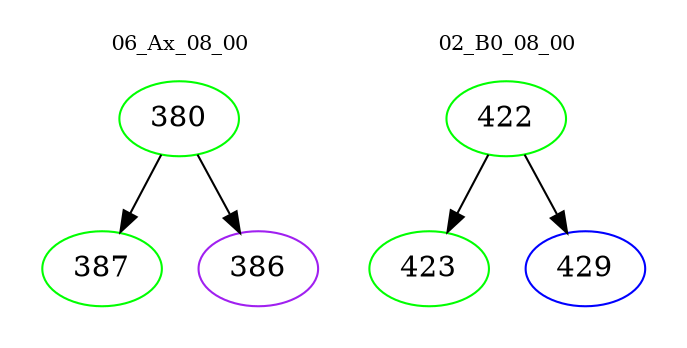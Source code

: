 digraph{
subgraph cluster_0 {
color = white
label = "06_Ax_08_00";
fontsize=10;
T0_380 [label="380", color="green"]
T0_380 -> T0_387 [color="black"]
T0_387 [label="387", color="green"]
T0_380 -> T0_386 [color="black"]
T0_386 [label="386", color="purple"]
}
subgraph cluster_1 {
color = white
label = "02_B0_08_00";
fontsize=10;
T1_422 [label="422", color="green"]
T1_422 -> T1_423 [color="black"]
T1_423 [label="423", color="green"]
T1_422 -> T1_429 [color="black"]
T1_429 [label="429", color="blue"]
}
}

